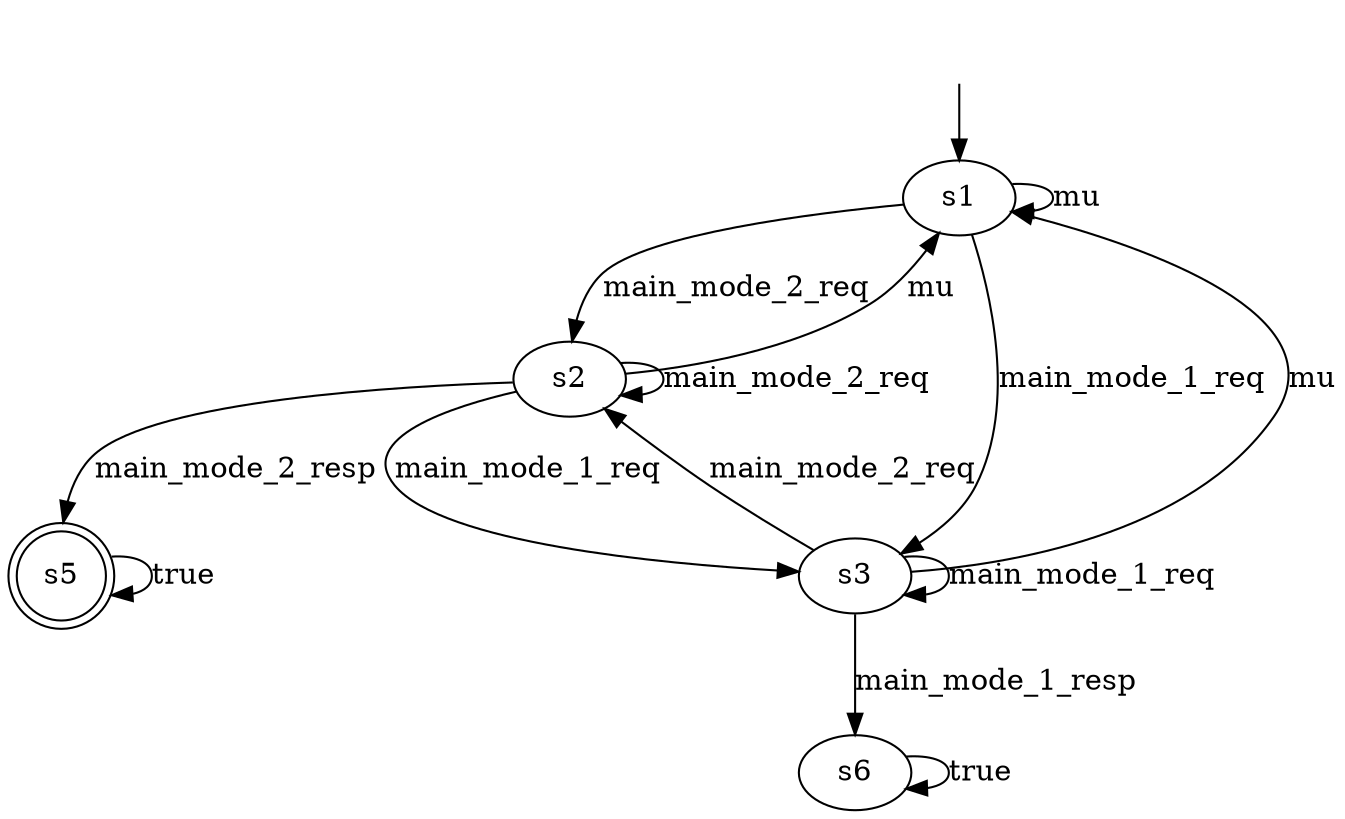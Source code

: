 digraph formula_2 {
s1 [label="s1"];
s2 [label="s2"];
s3 [label="s3"];
s5 [label="s5", shape=doublecircle];
s6 [label="s6"];
s1 -> s1  [label="mu"];
s1 -> s2  [label="main_mode_2_req"];
s1 -> s3  [label="main_mode_1_req"];
s2 -> s1  [label="mu"];
s2 -> s5  [label="main_mode_2_resp"];
s2 -> s2  [label="main_mode_2_req"];
s2 -> s3  [label="main_mode_1_req"];
s3 -> s1  [label="mu"];
s3 -> s2  [label="main_mode_2_req"];
s3 -> s6  [label="main_mode_1_resp"];
s3 -> s3  [label="main_mode_1_req"];
s5 -> s5  [label="true"];
s6 -> s6  [label="true"];
__start0 [label="", shape=none];
__start0 -> s1  [label=""];
}
